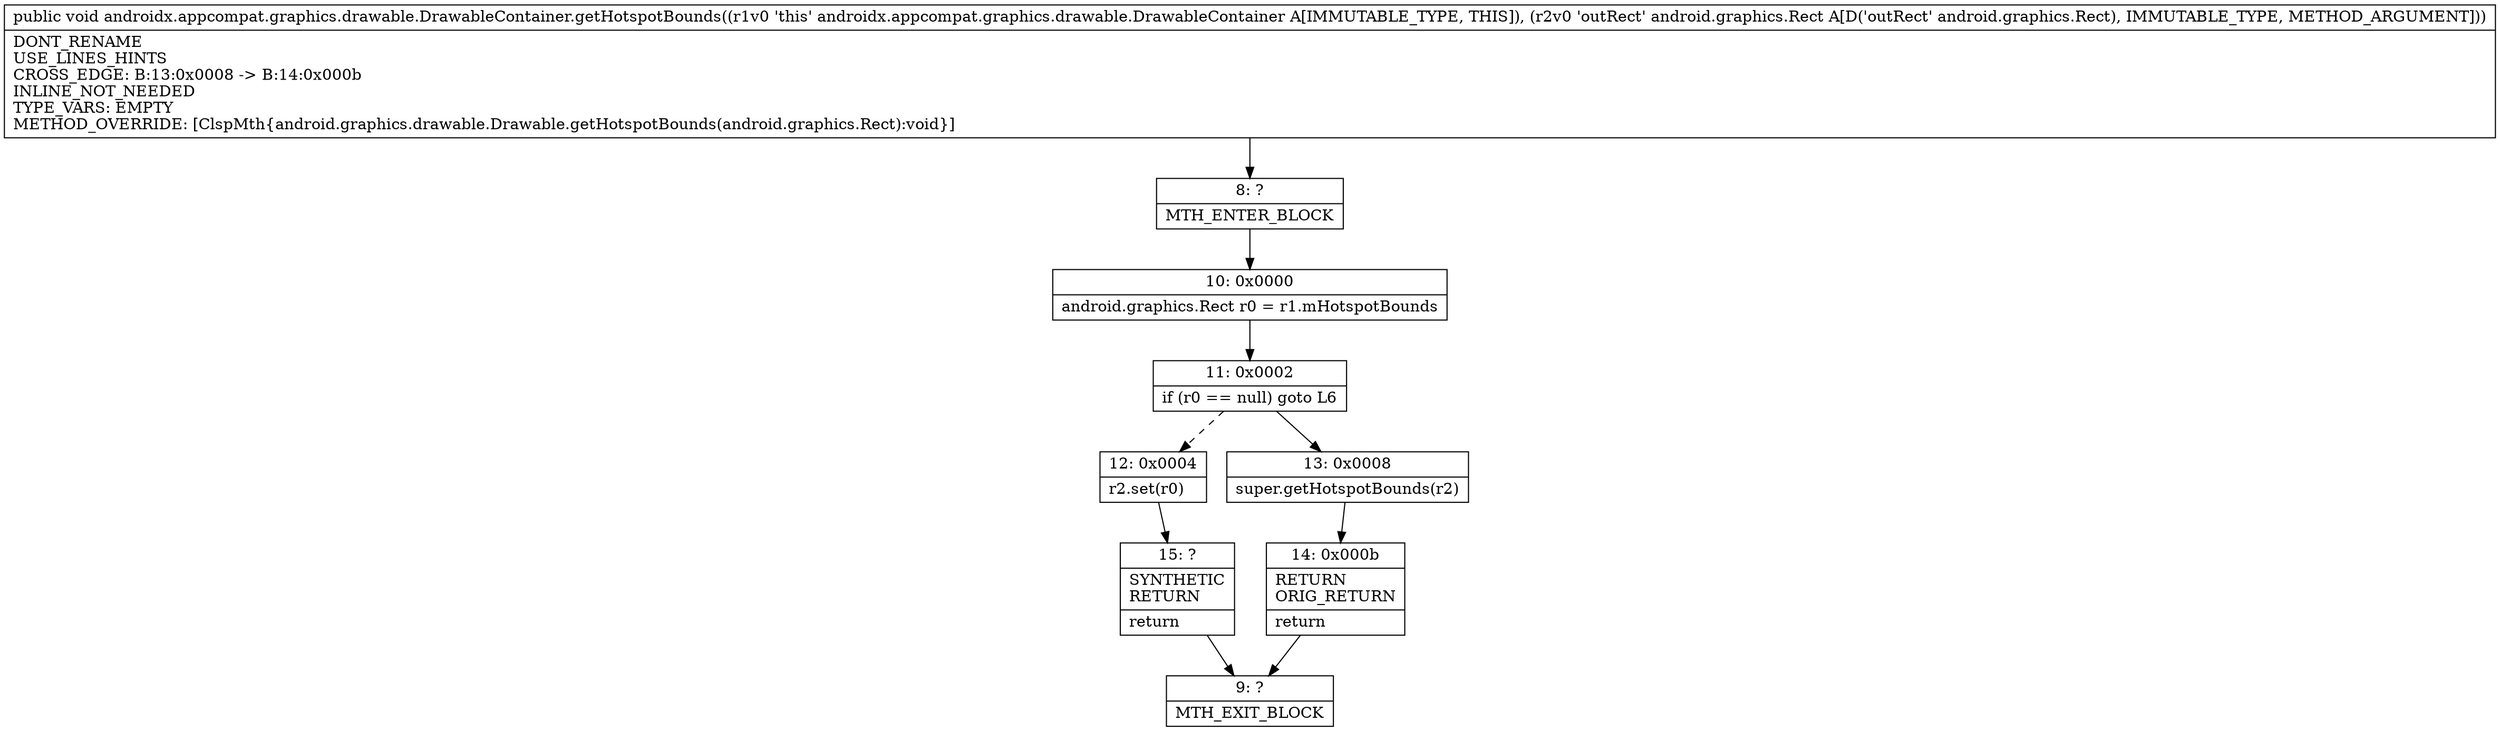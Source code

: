 digraph "CFG forandroidx.appcompat.graphics.drawable.DrawableContainer.getHotspotBounds(Landroid\/graphics\/Rect;)V" {
Node_8 [shape=record,label="{8\:\ ?|MTH_ENTER_BLOCK\l}"];
Node_10 [shape=record,label="{10\:\ 0x0000|android.graphics.Rect r0 = r1.mHotspotBounds\l}"];
Node_11 [shape=record,label="{11\:\ 0x0002|if (r0 == null) goto L6\l}"];
Node_12 [shape=record,label="{12\:\ 0x0004|r2.set(r0)\l}"];
Node_15 [shape=record,label="{15\:\ ?|SYNTHETIC\lRETURN\l|return\l}"];
Node_9 [shape=record,label="{9\:\ ?|MTH_EXIT_BLOCK\l}"];
Node_13 [shape=record,label="{13\:\ 0x0008|super.getHotspotBounds(r2)\l}"];
Node_14 [shape=record,label="{14\:\ 0x000b|RETURN\lORIG_RETURN\l|return\l}"];
MethodNode[shape=record,label="{public void androidx.appcompat.graphics.drawable.DrawableContainer.getHotspotBounds((r1v0 'this' androidx.appcompat.graphics.drawable.DrawableContainer A[IMMUTABLE_TYPE, THIS]), (r2v0 'outRect' android.graphics.Rect A[D('outRect' android.graphics.Rect), IMMUTABLE_TYPE, METHOD_ARGUMENT]))  | DONT_RENAME\lUSE_LINES_HINTS\lCROSS_EDGE: B:13:0x0008 \-\> B:14:0x000b\lINLINE_NOT_NEEDED\lTYPE_VARS: EMPTY\lMETHOD_OVERRIDE: [ClspMth\{android.graphics.drawable.Drawable.getHotspotBounds(android.graphics.Rect):void\}]\l}"];
MethodNode -> Node_8;Node_8 -> Node_10;
Node_10 -> Node_11;
Node_11 -> Node_12[style=dashed];
Node_11 -> Node_13;
Node_12 -> Node_15;
Node_15 -> Node_9;
Node_13 -> Node_14;
Node_14 -> Node_9;
}

